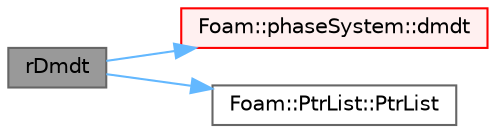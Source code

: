 digraph "rDmdt"
{
 // LATEX_PDF_SIZE
  bgcolor="transparent";
  edge [fontname=Helvetica,fontsize=10,labelfontname=Helvetica,labelfontsize=10];
  node [fontname=Helvetica,fontsize=10,shape=box,height=0.2,width=0.4];
  rankdir="LR";
  Node1 [id="Node000001",label="rDmdt",height=0.2,width=0.4,color="gray40", fillcolor="grey60", style="filled", fontcolor="black",tooltip=" "];
  Node1 -> Node2 [id="edge1_Node000001_Node000002",color="steelblue1",style="solid",tooltip=" "];
  Node2 [id="Node000002",label="Foam::phaseSystem::dmdt",height=0.2,width=0.4,color="red", fillcolor="#FFF0F0", style="filled",URL="$classFoam_1_1phaseSystem.html#a15d31dba99755c8312092e54eb0df9e1",tooltip=" "];
  Node1 -> Node6 [id="edge2_Node000001_Node000006",color="steelblue1",style="solid",tooltip=" "];
  Node6 [id="Node000006",label="Foam::PtrList::PtrList",height=0.2,width=0.4,color="grey40", fillcolor="white", style="filled",URL="$classFoam_1_1PtrList.html#ad7e39946e51037843d149669d33554bc",tooltip=" "];
}

